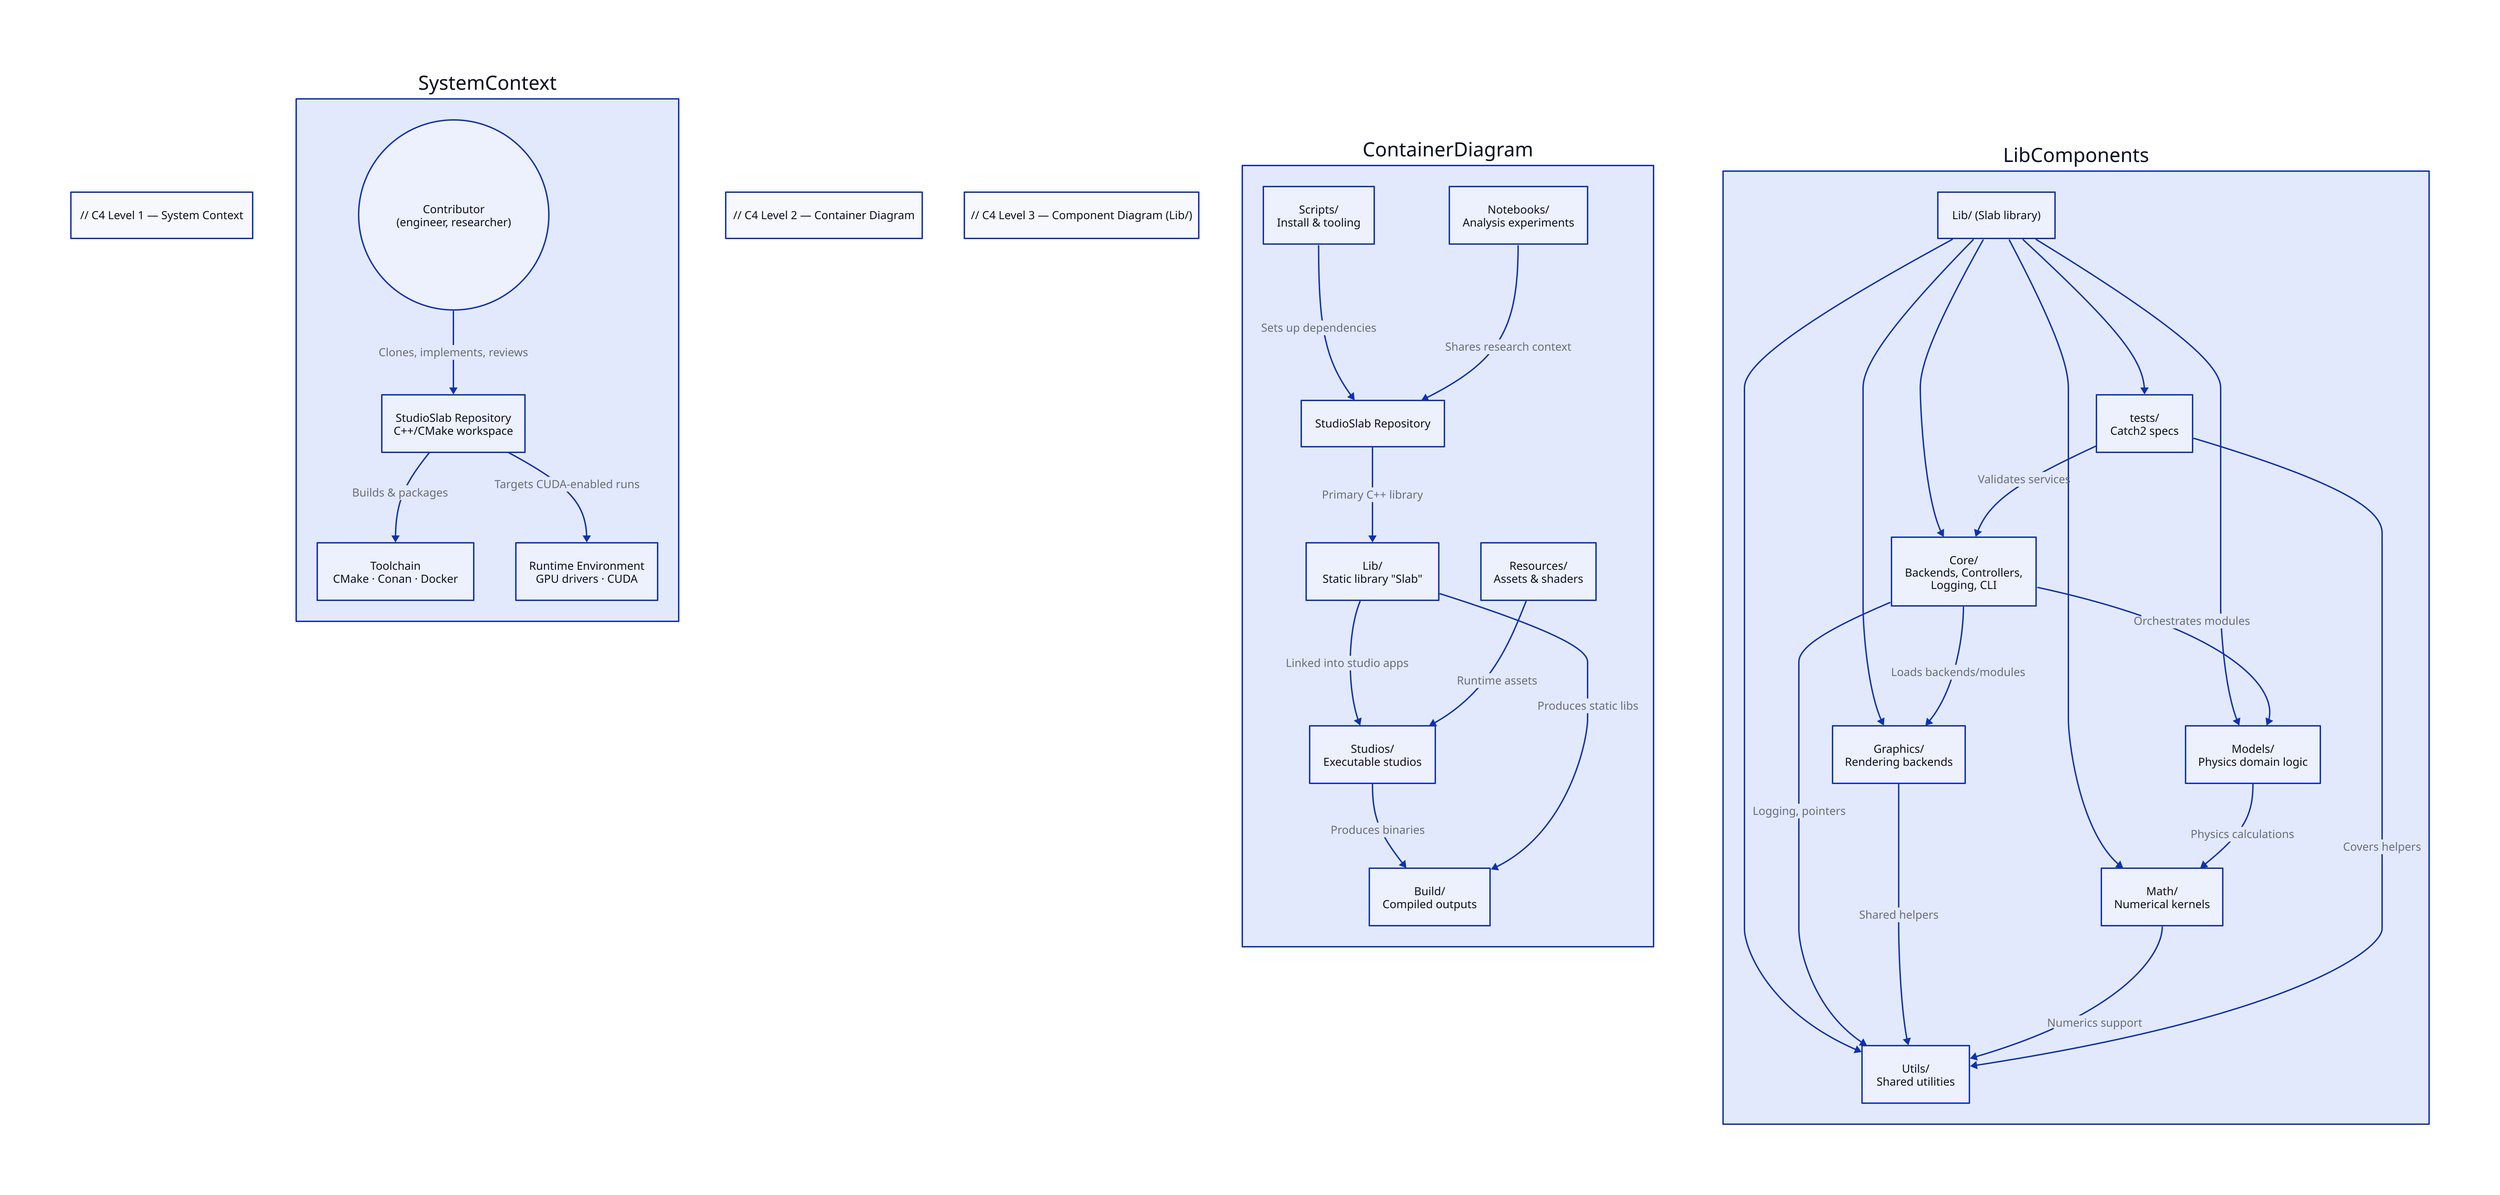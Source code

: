// C4 Level 1 — System Context
SystemContext: {
    direction: right

    Contributor: {
        label: "Contributor\n(engineer, researcher)"
        shape: circle
    }

    StudioSlabRepo: {
        label: "StudioSlab Repository\nC++/CMake workspace"
        shape: rectangle
    }

    ExternalTooling: {
        label: "Toolchain\nCMake · Conan · Docker"
        shape: rectangle
    }

    GPUEnvironment: {
        label: "Runtime Environment\nGPU drivers · CUDA"
        shape: rectangle
    }

    Contributor -> StudioSlabRepo: "Clones, implements, reviews"
    StudioSlabRepo -> ExternalTooling: "Builds & packages"
    StudioSlabRepo -> GPUEnvironment: "Targets CUDA-enabled runs"
}

// C4 Level 2 — Container Diagram
ContainerDiagram: {
    direction: right

    Repo: {
        label: "StudioSlab Repository"
        shape: rectangle
    }

    LibContainer: {
        label: "Lib/\nStatic library \"Slab\""
        shape: rectangle
    }

    StudiosContainer: {
        label: "Studios/\nExecutable studios"
        shape: rectangle
    }

    ResourcesContainer: {
        label: "Resources/\nAssets & shaders"
        shape: rectangle
    }

    ScriptsContainer: {
        label: "Scripts/\nInstall & tooling"
        shape: rectangle
    }

    NotebooksContainer: {
        label: "Notebooks/\nAnalysis experiments"
        shape: rectangle
    }

    BuildArtifacts: {
        label: "Build/\nCompiled outputs"
        shape: rectangle
    }

    Repo -> LibContainer: "Primary C++ library"
    LibContainer -> StudiosContainer: "Linked into studio apps"
    StudiosContainer -> BuildArtifacts: "Produces binaries"
    LibContainer -> BuildArtifacts: "Produces static libs"
    ScriptsContainer -> Repo: "Sets up dependencies"
    ResourcesContainer -> StudiosContainer: "Runtime assets"
    NotebooksContainer -> Repo: "Shares research context"
}


// C4 Level 3 — Component Diagram (Lib/)
LibComponents: {
    direction: right

    Lib: {
        label: "Lib/ (Slab library)"
        shape: rectangle
    }

    CoreModule: {
        label: "Core/\nBackends, Controllers,\nLogging, CLI"
        shape: rectangle
    }

    GraphicsModule: {
        label: "Graphics/\nRendering backends"
        shape: rectangle
    }

    MathModule: {
        label: "Math/\nNumerical kernels"
        shape: rectangle
    }

    ModelsModule: {
        label: "Models/\nPhysics domain logic"
        shape: rectangle
    }

    UtilsModule: {
        label: "Utils/\nShared utilities"
        shape: rectangle
    }

    TestsModule: {
        label: "tests/\nCatch2 specs"
        shape: rectangle
    }

    Lib -> CoreModule: ""
    Lib -> GraphicsModule: ""
    Lib -> MathModule: ""
    Lib -> ModelsModule: ""
    Lib -> UtilsModule: ""
    Lib -> TestsModule: ""

    CoreModule -> GraphicsModule: "Loads backends/modules"
    CoreModule -> ModelsModule: "Orchestrates modules"
    CoreModule -> UtilsModule: "Logging, pointers"
    GraphicsModule -> UtilsModule: "Shared helpers"
    MathModule -> UtilsModule: "Numerics support"
    ModelsModule -> MathModule: "Physics calculations"
    TestsModule -> CoreModule: "Validates services"
    TestsModule -> UtilsModule: "Covers helpers"
}
